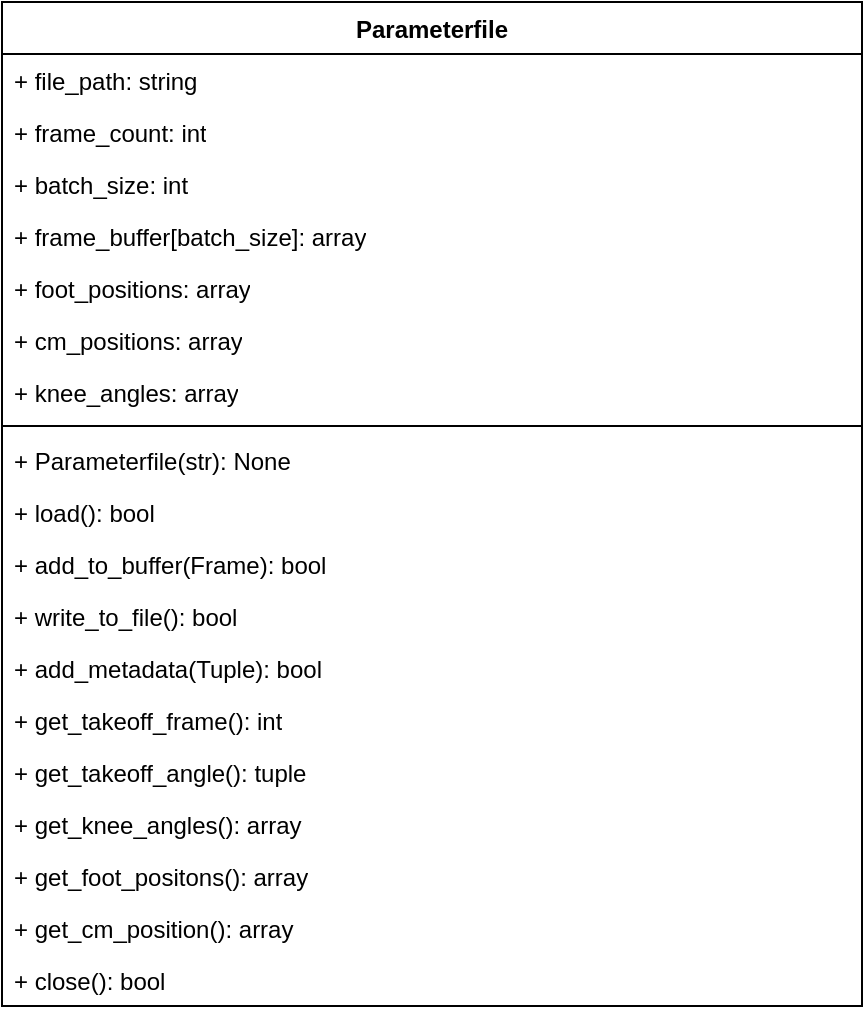 <mxfile version="24.0.1" type="device">
  <diagram name="Page-1" id="2ICpquBxcvu_lCDLK03f">
    <mxGraphModel dx="676" dy="1012" grid="1" gridSize="10" guides="1" tooltips="1" connect="1" arrows="1" fold="1" page="1" pageScale="1" pageWidth="1169" pageHeight="1654" math="0" shadow="0">
      <root>
        <mxCell id="0" />
        <mxCell id="1" parent="0" />
        <mxCell id="th-Rll01_gZHh90mzt_C-2" value="Parameterfile&lt;div&gt;&lt;br&gt;&lt;/div&gt;" style="swimlane;fontStyle=1;align=center;verticalAlign=top;childLayout=stackLayout;horizontal=1;startSize=26;horizontalStack=0;resizeParent=1;resizeParentMax=0;resizeLast=0;collapsible=1;marginBottom=0;whiteSpace=wrap;html=1;" vertex="1" parent="1">
          <mxGeometry x="230" y="180" width="430" height="502" as="geometry" />
        </mxCell>
        <mxCell id="th-Rll01_gZHh90mzt_C-3" value="+ file_path: string" style="text;strokeColor=none;fillColor=none;align=left;verticalAlign=top;spacingLeft=4;spacingRight=4;overflow=hidden;rotatable=0;points=[[0,0.5],[1,0.5]];portConstraint=eastwest;whiteSpace=wrap;html=1;" vertex="1" parent="th-Rll01_gZHh90mzt_C-2">
          <mxGeometry y="26" width="430" height="26" as="geometry" />
        </mxCell>
        <mxCell id="th-Rll01_gZHh90mzt_C-16" value="+ frame_count: int" style="text;strokeColor=none;fillColor=none;align=left;verticalAlign=top;spacingLeft=4;spacingRight=4;overflow=hidden;rotatable=0;points=[[0,0.5],[1,0.5]];portConstraint=eastwest;whiteSpace=wrap;html=1;" vertex="1" parent="th-Rll01_gZHh90mzt_C-2">
          <mxGeometry y="52" width="430" height="26" as="geometry" />
        </mxCell>
        <mxCell id="th-Rll01_gZHh90mzt_C-17" value="+ batch_size: int" style="text;strokeColor=none;fillColor=none;align=left;verticalAlign=top;spacingLeft=4;spacingRight=4;overflow=hidden;rotatable=0;points=[[0,0.5],[1,0.5]];portConstraint=eastwest;whiteSpace=wrap;html=1;" vertex="1" parent="th-Rll01_gZHh90mzt_C-2">
          <mxGeometry y="78" width="430" height="26" as="geometry" />
        </mxCell>
        <mxCell id="th-Rll01_gZHh90mzt_C-18" value="+ frame_buffer[batch_size]: array" style="text;strokeColor=none;fillColor=none;align=left;verticalAlign=top;spacingLeft=4;spacingRight=4;overflow=hidden;rotatable=0;points=[[0,0.5],[1,0.5]];portConstraint=eastwest;whiteSpace=wrap;html=1;" vertex="1" parent="th-Rll01_gZHh90mzt_C-2">
          <mxGeometry y="104" width="430" height="26" as="geometry" />
        </mxCell>
        <mxCell id="th-Rll01_gZHh90mzt_C-19" value="+ foot_positions: array" style="text;strokeColor=none;fillColor=none;align=left;verticalAlign=top;spacingLeft=4;spacingRight=4;overflow=hidden;rotatable=0;points=[[0,0.5],[1,0.5]];portConstraint=eastwest;whiteSpace=wrap;html=1;" vertex="1" parent="th-Rll01_gZHh90mzt_C-2">
          <mxGeometry y="130" width="430" height="26" as="geometry" />
        </mxCell>
        <mxCell id="th-Rll01_gZHh90mzt_C-20" value="+ cm_positions: array" style="text;strokeColor=none;fillColor=none;align=left;verticalAlign=top;spacingLeft=4;spacingRight=4;overflow=hidden;rotatable=0;points=[[0,0.5],[1,0.5]];portConstraint=eastwest;whiteSpace=wrap;html=1;" vertex="1" parent="th-Rll01_gZHh90mzt_C-2">
          <mxGeometry y="156" width="430" height="26" as="geometry" />
        </mxCell>
        <mxCell id="th-Rll01_gZHh90mzt_C-21" value="+ knee_angles: array" style="text;strokeColor=none;fillColor=none;align=left;verticalAlign=top;spacingLeft=4;spacingRight=4;overflow=hidden;rotatable=0;points=[[0,0.5],[1,0.5]];portConstraint=eastwest;whiteSpace=wrap;html=1;" vertex="1" parent="th-Rll01_gZHh90mzt_C-2">
          <mxGeometry y="182" width="430" height="26" as="geometry" />
        </mxCell>
        <mxCell id="th-Rll01_gZHh90mzt_C-4" value="" style="line;strokeWidth=1;fillColor=none;align=left;verticalAlign=middle;spacingTop=-1;spacingLeft=3;spacingRight=3;rotatable=0;labelPosition=right;points=[];portConstraint=eastwest;strokeColor=inherit;" vertex="1" parent="th-Rll01_gZHh90mzt_C-2">
          <mxGeometry y="208" width="430" height="8" as="geometry" />
        </mxCell>
        <mxCell id="th-Rll01_gZHh90mzt_C-5" value="+ Parameterfile(str): None" style="text;strokeColor=none;fillColor=none;align=left;verticalAlign=top;spacingLeft=4;spacingRight=4;overflow=hidden;rotatable=0;points=[[0,0.5],[1,0.5]];portConstraint=eastwest;whiteSpace=wrap;html=1;" vertex="1" parent="th-Rll01_gZHh90mzt_C-2">
          <mxGeometry y="216" width="430" height="26" as="geometry" />
        </mxCell>
        <mxCell id="th-Rll01_gZHh90mzt_C-11" value="+ load(): bool" style="text;strokeColor=none;fillColor=none;align=left;verticalAlign=top;spacingLeft=4;spacingRight=4;overflow=hidden;rotatable=0;points=[[0,0.5],[1,0.5]];portConstraint=eastwest;whiteSpace=wrap;html=1;" vertex="1" parent="th-Rll01_gZHh90mzt_C-2">
          <mxGeometry y="242" width="430" height="26" as="geometry" />
        </mxCell>
        <mxCell id="th-Rll01_gZHh90mzt_C-6" value="+ add_to_buffer(Frame): bool" style="text;strokeColor=none;fillColor=none;align=left;verticalAlign=top;spacingLeft=4;spacingRight=4;overflow=hidden;rotatable=0;points=[[0,0.5],[1,0.5]];portConstraint=eastwest;whiteSpace=wrap;html=1;" vertex="1" parent="th-Rll01_gZHh90mzt_C-2">
          <mxGeometry y="268" width="430" height="26" as="geometry" />
        </mxCell>
        <mxCell id="th-Rll01_gZHh90mzt_C-7" value="+ write_to_file(): bool" style="text;strokeColor=none;fillColor=none;align=left;verticalAlign=top;spacingLeft=4;spacingRight=4;overflow=hidden;rotatable=0;points=[[0,0.5],[1,0.5]];portConstraint=eastwest;whiteSpace=wrap;html=1;" vertex="1" parent="th-Rll01_gZHh90mzt_C-2">
          <mxGeometry y="294" width="430" height="26" as="geometry" />
        </mxCell>
        <mxCell id="th-Rll01_gZHh90mzt_C-8" value="+ add_metadata(Tuple): bool" style="text;strokeColor=none;fillColor=none;align=left;verticalAlign=top;spacingLeft=4;spacingRight=4;overflow=hidden;rotatable=0;points=[[0,0.5],[1,0.5]];portConstraint=eastwest;whiteSpace=wrap;html=1;" vertex="1" parent="th-Rll01_gZHh90mzt_C-2">
          <mxGeometry y="320" width="430" height="26" as="geometry" />
        </mxCell>
        <mxCell id="th-Rll01_gZHh90mzt_C-9" value="+ get_takeoff_frame(): int" style="text;strokeColor=none;fillColor=none;align=left;verticalAlign=top;spacingLeft=4;spacingRight=4;overflow=hidden;rotatable=0;points=[[0,0.5],[1,0.5]];portConstraint=eastwest;whiteSpace=wrap;html=1;" vertex="1" parent="th-Rll01_gZHh90mzt_C-2">
          <mxGeometry y="346" width="430" height="26" as="geometry" />
        </mxCell>
        <mxCell id="th-Rll01_gZHh90mzt_C-10" value="+ get_takeoff_angle(): tuple" style="text;strokeColor=none;fillColor=none;align=left;verticalAlign=top;spacingLeft=4;spacingRight=4;overflow=hidden;rotatable=0;points=[[0,0.5],[1,0.5]];portConstraint=eastwest;whiteSpace=wrap;html=1;" vertex="1" parent="th-Rll01_gZHh90mzt_C-2">
          <mxGeometry y="372" width="430" height="26" as="geometry" />
        </mxCell>
        <mxCell id="th-Rll01_gZHh90mzt_C-12" value="+ get_knee_angles(): array" style="text;strokeColor=none;fillColor=none;align=left;verticalAlign=top;spacingLeft=4;spacingRight=4;overflow=hidden;rotatable=0;points=[[0,0.5],[1,0.5]];portConstraint=eastwest;whiteSpace=wrap;html=1;" vertex="1" parent="th-Rll01_gZHh90mzt_C-2">
          <mxGeometry y="398" width="430" height="26" as="geometry" />
        </mxCell>
        <mxCell id="th-Rll01_gZHh90mzt_C-13" value="+ get_foot_positons(): array" style="text;strokeColor=none;fillColor=none;align=left;verticalAlign=top;spacingLeft=4;spacingRight=4;overflow=hidden;rotatable=0;points=[[0,0.5],[1,0.5]];portConstraint=eastwest;whiteSpace=wrap;html=1;" vertex="1" parent="th-Rll01_gZHh90mzt_C-2">
          <mxGeometry y="424" width="430" height="26" as="geometry" />
        </mxCell>
        <mxCell id="th-Rll01_gZHh90mzt_C-14" value="+ get_cm_position(): array" style="text;strokeColor=none;fillColor=none;align=left;verticalAlign=top;spacingLeft=4;spacingRight=4;overflow=hidden;rotatable=0;points=[[0,0.5],[1,0.5]];portConstraint=eastwest;whiteSpace=wrap;html=1;" vertex="1" parent="th-Rll01_gZHh90mzt_C-2">
          <mxGeometry y="450" width="430" height="26" as="geometry" />
        </mxCell>
        <mxCell id="th-Rll01_gZHh90mzt_C-15" value="+ close(): bool" style="text;strokeColor=none;fillColor=none;align=left;verticalAlign=top;spacingLeft=4;spacingRight=4;overflow=hidden;rotatable=0;points=[[0,0.5],[1,0.5]];portConstraint=eastwest;whiteSpace=wrap;html=1;" vertex="1" parent="th-Rll01_gZHh90mzt_C-2">
          <mxGeometry y="476" width="430" height="26" as="geometry" />
        </mxCell>
      </root>
    </mxGraphModel>
  </diagram>
</mxfile>
